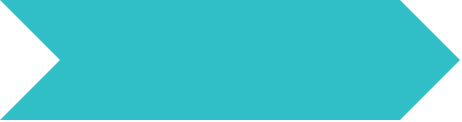 <mxfile version="10.5.5" type="github"><diagram id="qne7cEqHaMnE2fl4OhVa" name="Page-1"><mxGraphModel dx="1394" dy="735" grid="1" gridSize="10" guides="1" tooltips="1" connect="1" arrows="1" fold="1" page="1" pageScale="1" pageWidth="827" pageHeight="1169" math="0" shadow="0"><root><mxCell id="0"/><mxCell id="1" parent="0"/><mxCell id="Tis17M_fGsz74LPWbsSm-13" value="" style="html=1;shadow=0;dashed=0;align=center;verticalAlign=middle;shape=mxgraph.arrows2.arrow;dy=0;dx=30;notch=30;fillColor=#30BEC7;strokeColor=none;" vertex="1" parent="1"><mxGeometry x="190" y="90" width="230" height="60" as="geometry"/></mxCell></root></mxGraphModel></diagram></mxfile>